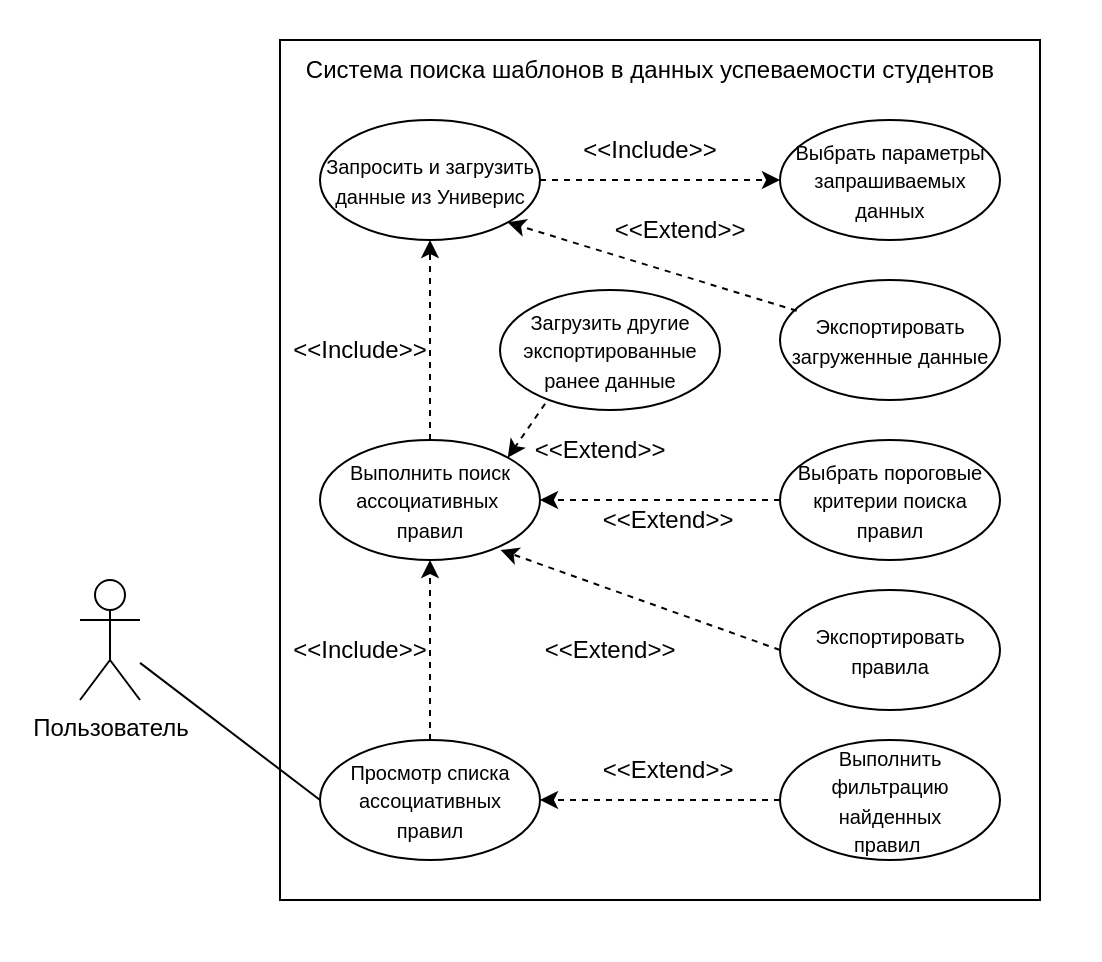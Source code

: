 <mxfile version="21.3.5" type="device">
  <diagram id="GVY1Cx13aOqmUWzAVSx1" name="Страница 1">
    <mxGraphModel dx="1434" dy="767" grid="1" gridSize="10" guides="1" tooltips="1" connect="1" arrows="1" fold="1" page="1" pageScale="1" pageWidth="827" pageHeight="1169" math="0" shadow="0">
      <root>
        <mxCell id="0" />
        <mxCell id="1" parent="0" />
        <mxCell id="g7WuXm0LN7FkeReLc3s9-68" value="" style="rounded=0;whiteSpace=wrap;html=1;labelBackgroundColor=none;fontSize=10;strokeColor=none;" parent="1" vertex="1">
          <mxGeometry x="50" width="540" height="480" as="geometry" />
        </mxCell>
        <mxCell id="V3omc4vaJzPRS-x-TyVO-3" value="Пользователь" style="shape=umlActor;verticalLabelPosition=bottom;verticalAlign=top;html=1;outlineConnect=0;" parent="1" vertex="1">
          <mxGeometry x="90" y="290" width="30" height="60" as="geometry" />
        </mxCell>
        <mxCell id="g7WuXm0LN7FkeReLc3s9-6" value="" style="rounded=0;whiteSpace=wrap;html=1;movable=1;resizable=1;rotatable=1;deletable=1;editable=1;connectable=1;" parent="1" vertex="1">
          <mxGeometry x="190" y="20" width="380" height="430" as="geometry" />
        </mxCell>
        <mxCell id="g7WuXm0LN7FkeReLc3s9-7" value="Система поиска шаблонов в данных успеваемости студентов" style="text;html=1;strokeColor=none;fillColor=none;align=center;verticalAlign=middle;whiteSpace=wrap;rounded=0;" parent="1" vertex="1">
          <mxGeometry x="155" y="20" width="440" height="30" as="geometry" />
        </mxCell>
        <mxCell id="g7WuXm0LN7FkeReLc3s9-60" value="&lt;font style=&quot;font-size: 10px;&quot;&gt;Выполнить фильтрацию найденных&lt;br&gt;правил&amp;nbsp;&lt;/font&gt;" style="ellipse;whiteSpace=wrap;html=1;movable=1;resizable=1;rotatable=1;deletable=1;editable=1;connectable=1;container=0;" parent="1" vertex="1">
          <mxGeometry x="440" y="370" width="110" height="60" as="geometry" />
        </mxCell>
        <mxCell id="g7WuXm0LN7FkeReLc3s9-63" value="" style="endArrow=classic;html=1;rounded=0;dashed=1;jumpStyle=arc;exitX=0;exitY=0.5;exitDx=0;exitDy=0;entryX=1;entryY=0.5;entryDx=0;entryDy=0;" parent="1" source="g7WuXm0LN7FkeReLc3s9-60" target="g7WuXm0LN7FkeReLc3s9-18" edge="1">
          <mxGeometry width="50" height="50" relative="1" as="geometry">
            <mxPoint x="470" y="210" as="sourcePoint" />
            <mxPoint x="333" y="365" as="targetPoint" />
          </mxGeometry>
        </mxCell>
        <mxCell id="g7WuXm0LN7FkeReLc3s9-66" value="&amp;lt;&amp;lt;Extend&amp;gt;&amp;gt;" style="text;html=1;strokeColor=none;fillColor=none;align=center;verticalAlign=middle;whiteSpace=wrap;rounded=0;labelBackgroundColor=none;movable=1;resizable=1;rotatable=1;deletable=1;editable=1;connectable=1;container=0;" parent="1" vertex="1">
          <mxGeometry x="354" y="370" width="60" height="30" as="geometry" />
        </mxCell>
        <mxCell id="g7WuXm0LN7FkeReLc3s9-9" value="&lt;font style=&quot;font-size: 10px;&quot;&gt;Запросить и загрузить данные из Универис&lt;br&gt;&lt;/font&gt;" style="ellipse;whiteSpace=wrap;html=1;movable=1;resizable=1;rotatable=1;deletable=1;editable=1;connectable=1;container=0;" parent="1" vertex="1">
          <mxGeometry x="210" y="60" width="110" height="60" as="geometry" />
        </mxCell>
        <mxCell id="g7WuXm0LN7FkeReLc3s9-8" value="&lt;font style=&quot;font-size: 10px;&quot;&gt;Выбрать параметры запрашиваемых данных&lt;/font&gt;" style="ellipse;whiteSpace=wrap;html=1;movable=1;resizable=1;rotatable=1;deletable=1;editable=1;connectable=1;container=0;" parent="1" vertex="1">
          <mxGeometry x="440" y="60" width="110" height="60" as="geometry" />
        </mxCell>
        <mxCell id="wSM0-PSKl1Bv0HwFciYE-1" value="" style="endArrow=none;html=1;rounded=0;fontSize=10;jumpStyle=arc;entryX=0;entryY=0.5;entryDx=0;entryDy=0;" parent="1" source="V3omc4vaJzPRS-x-TyVO-3" target="g7WuXm0LN7FkeReLc3s9-18" edge="1">
          <mxGeometry width="50" height="50" relative="1" as="geometry">
            <mxPoint x="160" y="210" as="sourcePoint" />
            <mxPoint x="212" y="256" as="targetPoint" />
          </mxGeometry>
        </mxCell>
        <mxCell id="g7WuXm0LN7FkeReLc3s9-59" value="&amp;lt;&amp;lt;Extend&amp;gt;&amp;gt;" style="text;html=1;strokeColor=none;fillColor=none;align=center;verticalAlign=middle;whiteSpace=wrap;rounded=0;labelBackgroundColor=none;movable=1;resizable=1;rotatable=1;deletable=1;editable=1;connectable=1;container=0;" parent="1" vertex="1">
          <mxGeometry x="354" y="245" width="60" height="30" as="geometry" />
        </mxCell>
        <mxCell id="g7WuXm0LN7FkeReLc3s9-27" value="" style="group" parent="1" vertex="1" connectable="0">
          <mxGeometry x="110" y="200" width="490" height="170" as="geometry" />
        </mxCell>
        <mxCell id="g7WuXm0LN7FkeReLc3s9-10" value="&lt;font style=&quot;font-size: 10px;&quot;&gt;Выполнить поиск ассоциативных&amp;nbsp; правил&lt;/font&gt;" style="ellipse;whiteSpace=wrap;html=1;movable=1;resizable=1;rotatable=1;deletable=1;editable=1;connectable=1;container=0;" parent="g7WuXm0LN7FkeReLc3s9-27" vertex="1">
          <mxGeometry x="100" y="20" width="110" height="60" as="geometry" />
        </mxCell>
        <mxCell id="g7WuXm0LN7FkeReLc3s9-47" value="&amp;lt;&amp;lt;Include&amp;gt;&amp;gt;" style="text;html=1;strokeColor=none;fillColor=none;align=center;verticalAlign=middle;whiteSpace=wrap;rounded=0;labelBackgroundColor=none;movable=1;resizable=1;rotatable=1;deletable=1;editable=1;connectable=1;container=0;" parent="g7WuXm0LN7FkeReLc3s9-27" vertex="1">
          <mxGeometry x="90" y="110" width="60" height="30" as="geometry" />
        </mxCell>
        <mxCell id="g7WuXm0LN7FkeReLc3s9-61" value="&amp;lt;&amp;lt;Extend&amp;gt;&amp;gt;" style="text;html=1;strokeColor=none;fillColor=none;align=center;verticalAlign=middle;whiteSpace=wrap;rounded=0;labelBackgroundColor=none;movable=1;resizable=1;rotatable=1;deletable=1;editable=1;connectable=1;container=0;" parent="g7WuXm0LN7FkeReLc3s9-27" vertex="1">
          <mxGeometry x="210" y="10" width="60" height="30" as="geometry" />
        </mxCell>
        <mxCell id="g7WuXm0LN7FkeReLc3s9-64" value="&lt;font style=&quot;font-size: 10px;&quot;&gt;Экспортировать правила&lt;/font&gt;" style="ellipse;whiteSpace=wrap;html=1;" parent="g7WuXm0LN7FkeReLc3s9-27" vertex="1">
          <mxGeometry x="330" y="95" width="110" height="60" as="geometry" />
        </mxCell>
        <mxCell id="g7WuXm0LN7FkeReLc3s9-65" value="" style="endArrow=classic;html=1;rounded=0;dashed=1;movable=1;resizable=1;rotatable=1;deletable=1;editable=1;connectable=1;exitX=0;exitY=0.5;exitDx=0;exitDy=0;entryX=0.821;entryY=0.917;entryDx=0;entryDy=0;entryPerimeter=0;" parent="g7WuXm0LN7FkeReLc3s9-27" source="g7WuXm0LN7FkeReLc3s9-64" target="g7WuXm0LN7FkeReLc3s9-10" edge="1">
          <mxGeometry width="50" height="50" relative="1" as="geometry">
            <mxPoint x="300.0" y="176.84" as="sourcePoint" />
            <mxPoint x="199.21" y="110" as="targetPoint" />
          </mxGeometry>
        </mxCell>
        <mxCell id="g7WuXm0LN7FkeReLc3s9-48" value="&lt;font style=&quot;font-size: 10px;&quot;&gt;Выбрать пороговые критерии поиска правил&lt;/font&gt;" style="ellipse;whiteSpace=wrap;html=1;" parent="g7WuXm0LN7FkeReLc3s9-27" vertex="1">
          <mxGeometry x="330" y="20" width="110" height="60" as="geometry" />
        </mxCell>
        <mxCell id="houyPT9DmbksmY75sdCT-15" value="" style="endArrow=classic;html=1;rounded=0;dashed=1;movable=1;resizable=1;rotatable=1;deletable=1;editable=1;connectable=1;exitX=0;exitY=0.5;exitDx=0;exitDy=0;entryX=1;entryY=0.5;entryDx=0;entryDy=0;" parent="g7WuXm0LN7FkeReLc3s9-27" source="g7WuXm0LN7FkeReLc3s9-48" target="g7WuXm0LN7FkeReLc3s9-10" edge="1">
          <mxGeometry width="50" height="50" relative="1" as="geometry">
            <mxPoint x="356" y="109" as="sourcePoint" />
            <mxPoint x="200" y="85" as="targetPoint" />
          </mxGeometry>
        </mxCell>
        <mxCell id="houyPT9DmbksmY75sdCT-14" value="&amp;lt;&amp;lt;Extend&amp;gt;&amp;gt;" style="text;html=1;strokeColor=none;fillColor=none;align=center;verticalAlign=middle;whiteSpace=wrap;rounded=0;labelBackgroundColor=none;movable=1;resizable=1;rotatable=1;deletable=1;editable=1;connectable=1;container=0;" parent="g7WuXm0LN7FkeReLc3s9-27" vertex="1">
          <mxGeometry x="215" y="110" width="60" height="30" as="geometry" />
        </mxCell>
        <mxCell id="houyPT9DmbksmY75sdCT-2" value="&lt;font style=&quot;font-size: 10px;&quot;&gt;Экспортировать загруженные данные&lt;br&gt;&lt;/font&gt;" style="ellipse;whiteSpace=wrap;html=1;movable=1;resizable=1;rotatable=1;deletable=1;editable=1;connectable=1;container=0;" parent="1" vertex="1">
          <mxGeometry x="440" y="140" width="110" height="60" as="geometry" />
        </mxCell>
        <mxCell id="houyPT9DmbksmY75sdCT-5" value="&amp;lt;&amp;lt;Include&amp;gt;&amp;gt;" style="text;html=1;strokeColor=none;fillColor=none;align=center;verticalAlign=middle;whiteSpace=wrap;rounded=0;labelBackgroundColor=none;movable=1;resizable=1;rotatable=1;deletable=1;editable=1;connectable=1;container=0;" parent="1" vertex="1">
          <mxGeometry x="200" y="160" width="60" height="30" as="geometry" />
        </mxCell>
        <mxCell id="g7WuXm0LN7FkeReLc3s9-18" value="&lt;font style=&quot;font-size: 10px;&quot;&gt;Просмотр списка&lt;br&gt;ассоциативных&lt;br&gt;правил&lt;/font&gt;" style="ellipse;whiteSpace=wrap;html=1;" parent="1" vertex="1">
          <mxGeometry x="210" y="370" width="110" height="60" as="geometry" />
        </mxCell>
        <mxCell id="g7WuXm0LN7FkeReLc3s9-28" value="" style="endArrow=classic;html=1;rounded=0;dashed=1;jumpStyle=arc;edgeStyle=orthogonalEdgeStyle;entryX=0.5;entryY=1;entryDx=0;entryDy=0;exitX=0.5;exitY=0;exitDx=0;exitDy=0;" parent="1" source="g7WuXm0LN7FkeReLc3s9-18" target="g7WuXm0LN7FkeReLc3s9-10" edge="1">
          <mxGeometry width="50" height="50" relative="1" as="geometry">
            <mxPoint x="430" y="150" as="sourcePoint" />
            <mxPoint x="480" y="100" as="targetPoint" />
          </mxGeometry>
        </mxCell>
        <mxCell id="houyPT9DmbksmY75sdCT-11" value="&amp;lt;&amp;lt;Extend&amp;gt;&amp;gt;" style="text;html=1;strokeColor=none;fillColor=none;align=center;verticalAlign=middle;whiteSpace=wrap;rounded=0;labelBackgroundColor=none;movable=1;resizable=1;rotatable=1;deletable=1;editable=1;connectable=1;container=0;" parent="1" vertex="1">
          <mxGeometry x="360" y="100" width="60" height="30" as="geometry" />
        </mxCell>
        <mxCell id="houyPT9DmbksmY75sdCT-12" value="" style="endArrow=classic;html=1;rounded=0;dashed=1;exitX=0.076;exitY=0.256;exitDx=0;exitDy=0;entryX=1;entryY=1;entryDx=0;entryDy=0;movable=1;resizable=1;rotatable=1;deletable=1;editable=1;connectable=1;exitPerimeter=0;" parent="1" source="houyPT9DmbksmY75sdCT-2" target="g7WuXm0LN7FkeReLc3s9-9" edge="1">
          <mxGeometry width="50" height="50" relative="1" as="geometry">
            <mxPoint x="275" y="130" as="sourcePoint" />
            <mxPoint x="275" y="220" as="targetPoint" />
            <Array as="points" />
          </mxGeometry>
        </mxCell>
        <mxCell id="wSM0-PSKl1Bv0HwFciYE-4" value="&lt;font style=&quot;font-size: 10px;&quot;&gt;Загрузить другие экспортированные ранее&amp;nbsp;данные&lt;/font&gt;" style="ellipse;whiteSpace=wrap;html=1;" parent="1" vertex="1">
          <mxGeometry x="300" y="145" width="110" height="60" as="geometry" />
        </mxCell>
        <mxCell id="wSM0-PSKl1Bv0HwFciYE-5" value="" style="endArrow=classic;html=1;rounded=0;dashed=1;movable=1;resizable=1;rotatable=1;deletable=1;editable=1;connectable=1;exitX=0.205;exitY=0.948;exitDx=0;exitDy=0;entryX=1;entryY=0;entryDx=0;entryDy=0;exitPerimeter=0;" parent="1" source="wSM0-PSKl1Bv0HwFciYE-4" target="g7WuXm0LN7FkeReLc3s9-10" edge="1">
          <mxGeometry width="50" height="50" relative="1" as="geometry">
            <mxPoint x="350" y="260" as="sourcePoint" />
            <mxPoint x="322.5" y="270" as="targetPoint" />
          </mxGeometry>
        </mxCell>
        <mxCell id="houyPT9DmbksmY75sdCT-9" value="" style="endArrow=classic;html=1;rounded=0;dashed=1;exitX=0.5;exitY=0;exitDx=0;exitDy=0;entryX=0.5;entryY=1;entryDx=0;entryDy=0;movable=1;resizable=1;rotatable=1;deletable=1;editable=1;connectable=1;" parent="1" source="g7WuXm0LN7FkeReLc3s9-10" target="g7WuXm0LN7FkeReLc3s9-9" edge="1">
          <mxGeometry width="50" height="50" relative="1" as="geometry">
            <mxPoint x="275" y="130" as="sourcePoint" />
            <mxPoint x="365" y="150" as="targetPoint" />
            <Array as="points" />
          </mxGeometry>
        </mxCell>
        <mxCell id="mJ32Ho0l_u0nLUMJsvM3-1" value="" style="endArrow=classic;html=1;rounded=0;dashed=1;exitX=1;exitY=0.5;exitDx=0;exitDy=0;entryX=0;entryY=0.5;entryDx=0;entryDy=0;movable=1;resizable=1;rotatable=1;deletable=1;editable=1;connectable=1;" edge="1" parent="1" source="g7WuXm0LN7FkeReLc3s9-9" target="g7WuXm0LN7FkeReLc3s9-8">
          <mxGeometry width="50" height="50" relative="1" as="geometry">
            <mxPoint x="275" y="230" as="sourcePoint" />
            <mxPoint x="275" y="130" as="targetPoint" />
            <Array as="points" />
          </mxGeometry>
        </mxCell>
        <mxCell id="mJ32Ho0l_u0nLUMJsvM3-2" value="&amp;lt;&amp;lt;Include&amp;gt;&amp;gt;" style="text;html=1;strokeColor=none;fillColor=none;align=center;verticalAlign=middle;whiteSpace=wrap;rounded=0;labelBackgroundColor=none;movable=1;resizable=1;rotatable=1;deletable=1;editable=1;connectable=1;container=0;" vertex="1" parent="1">
          <mxGeometry x="345" y="60" width="60" height="30" as="geometry" />
        </mxCell>
      </root>
    </mxGraphModel>
  </diagram>
</mxfile>
